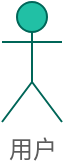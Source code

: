 <mxfile version="24.2.1" type="github">
  <diagram name="第 1 页" id="H2pOaYj7rkgYW4ETh7CZ">
    <mxGraphModel dx="1115" dy="820" grid="1" gridSize="10" guides="1" tooltips="1" connect="1" arrows="1" fold="1" page="1" pageScale="1" pageWidth="1169" pageHeight="827" math="0" shadow="0">
      <root>
        <mxCell id="0" />
        <mxCell id="1" parent="0" />
        <mxCell id="ZNdrqf7ULf-6BVTYLjxE-1" value="用户" style="shape=umlActor;verticalLabelPosition=bottom;verticalAlign=top;html=1;labelBackgroundColor=none;fillColor=#21C0A5;strokeColor=#006658;fontColor=#5C5C5C;" vertex="1" parent="1">
          <mxGeometry x="30" y="140" width="30" height="60" as="geometry" />
        </mxCell>
      </root>
    </mxGraphModel>
  </diagram>
</mxfile>
